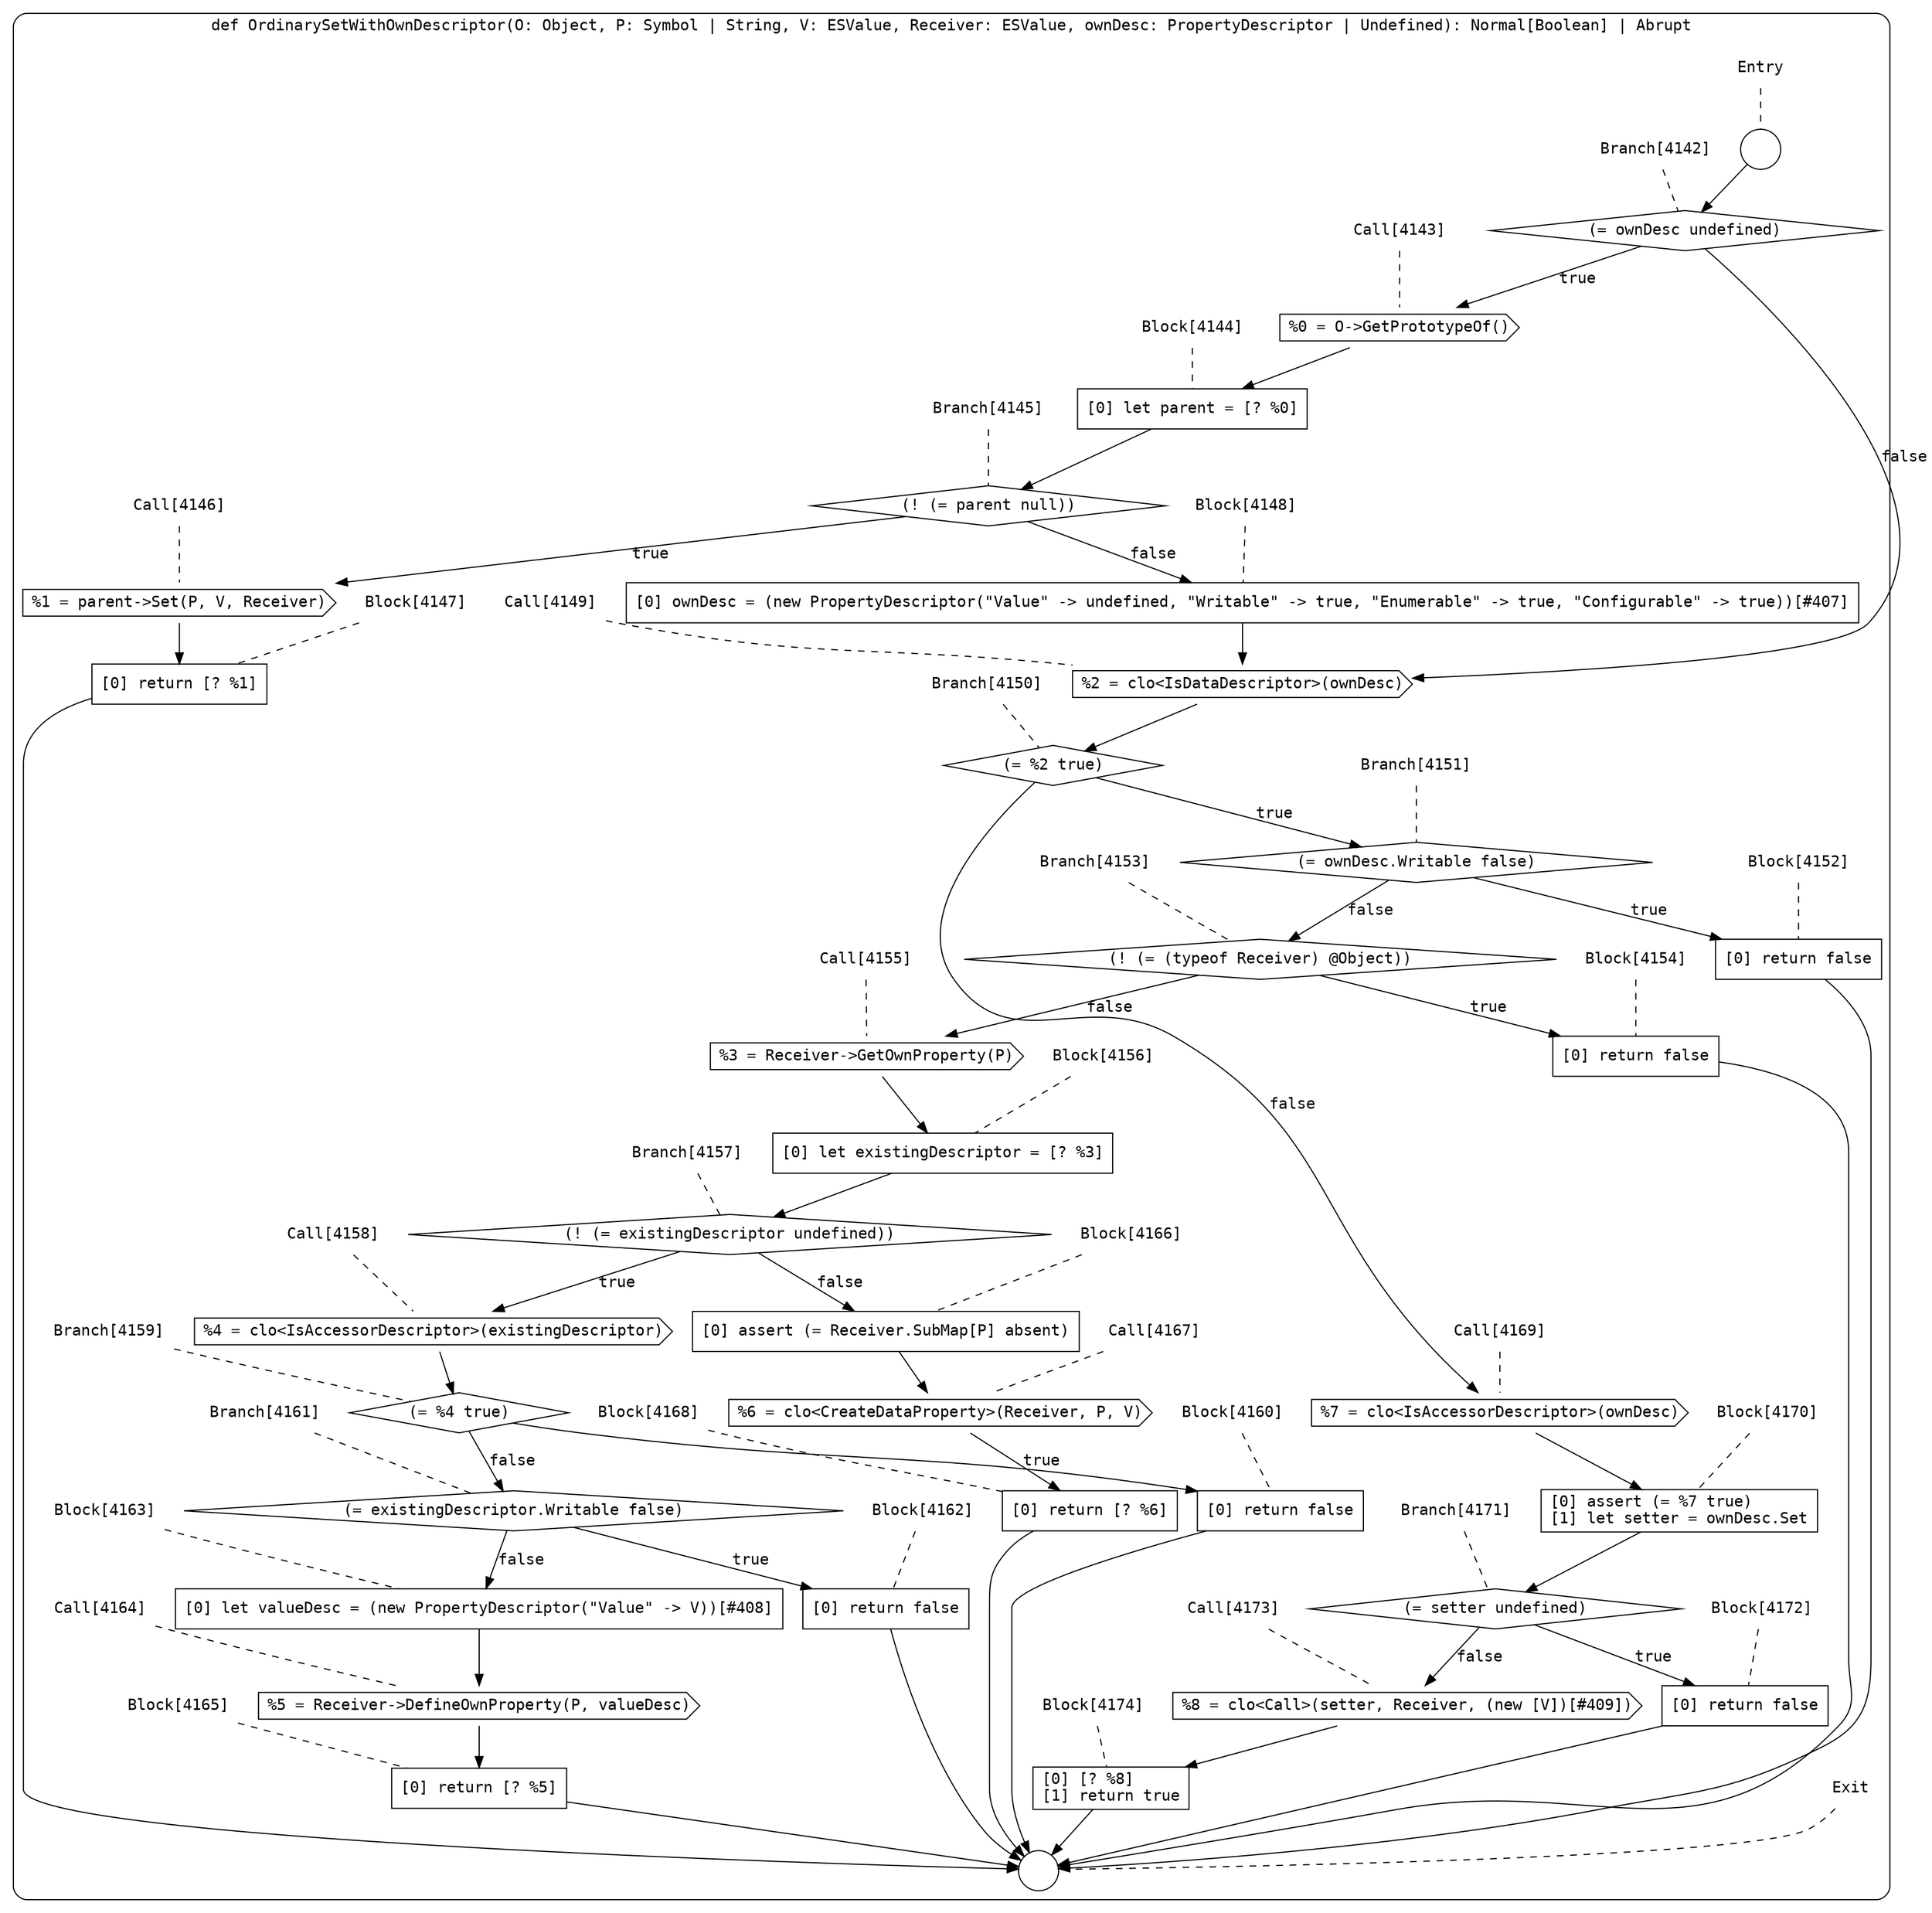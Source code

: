 digraph {
  graph [fontname = "Consolas"]
  node [fontname = "Consolas"]
  edge [fontname = "Consolas"]
  subgraph cluster1067 {
    label = "def OrdinarySetWithOwnDescriptor(O: Object, P: Symbol | String, V: ESValue, Receiver: ESValue, ownDesc: PropertyDescriptor | Undefined): Normal[Boolean] | Abrupt"
    style = rounded
    cluster1067_entry_name [shape=none, label=<<font color="black">Entry</font>>]
    cluster1067_entry_name -> cluster1067_entry [arrowhead=none, color="black", style=dashed]
    cluster1067_entry [shape=circle label=" " color="black" fillcolor="white" style=filled]
    cluster1067_entry -> node4142 [color="black"]
    cluster1067_exit_name [shape=none, label=<<font color="black">Exit</font>>]
    cluster1067_exit_name -> cluster1067_exit [arrowhead=none, color="black", style=dashed]
    cluster1067_exit [shape=circle label=" " color="black" fillcolor="white" style=filled]
    node4142_name [shape=none, label=<<font color="black">Branch[4142]</font>>]
    node4142_name -> node4142 [arrowhead=none, color="black", style=dashed]
    node4142 [shape=diamond, label=<<font color="black">(= ownDesc undefined)</font>> color="black" fillcolor="white", style=filled]
    node4142 -> node4143 [label=<<font color="black">true</font>> color="black"]
    node4142 -> node4149 [label=<<font color="black">false</font>> color="black"]
    node4143_name [shape=none, label=<<font color="black">Call[4143]</font>>]
    node4143_name -> node4143 [arrowhead=none, color="black", style=dashed]
    node4143 [shape=cds, label=<<font color="black">%0 = O-&gt;GetPrototypeOf()</font>> color="black" fillcolor="white", style=filled]
    node4143 -> node4144 [color="black"]
    node4149_name [shape=none, label=<<font color="black">Call[4149]</font>>]
    node4149_name -> node4149 [arrowhead=none, color="black", style=dashed]
    node4149 [shape=cds, label=<<font color="black">%2 = clo&lt;IsDataDescriptor&gt;(ownDesc)</font>> color="black" fillcolor="white", style=filled]
    node4149 -> node4150 [color="black"]
    node4144_name [shape=none, label=<<font color="black">Block[4144]</font>>]
    node4144_name -> node4144 [arrowhead=none, color="black", style=dashed]
    node4144 [shape=box, label=<<font color="black">[0] let parent = [? %0]<BR ALIGN="LEFT"/></font>> color="black" fillcolor="white", style=filled]
    node4144 -> node4145 [color="black"]
    node4150_name [shape=none, label=<<font color="black">Branch[4150]</font>>]
    node4150_name -> node4150 [arrowhead=none, color="black", style=dashed]
    node4150 [shape=diamond, label=<<font color="black">(= %2 true)</font>> color="black" fillcolor="white", style=filled]
    node4150 -> node4151 [label=<<font color="black">true</font>> color="black"]
    node4150 -> node4169 [label=<<font color="black">false</font>> color="black"]
    node4145_name [shape=none, label=<<font color="black">Branch[4145]</font>>]
    node4145_name -> node4145 [arrowhead=none, color="black", style=dashed]
    node4145 [shape=diamond, label=<<font color="black">(! (= parent null))</font>> color="black" fillcolor="white", style=filled]
    node4145 -> node4146 [label=<<font color="black">true</font>> color="black"]
    node4145 -> node4148 [label=<<font color="black">false</font>> color="black"]
    node4151_name [shape=none, label=<<font color="black">Branch[4151]</font>>]
    node4151_name -> node4151 [arrowhead=none, color="black", style=dashed]
    node4151 [shape=diamond, label=<<font color="black">(= ownDesc.Writable false)</font>> color="black" fillcolor="white", style=filled]
    node4151 -> node4152 [label=<<font color="black">true</font>> color="black"]
    node4151 -> node4153 [label=<<font color="black">false</font>> color="black"]
    node4169_name [shape=none, label=<<font color="black">Call[4169]</font>>]
    node4169_name -> node4169 [arrowhead=none, color="black", style=dashed]
    node4169 [shape=cds, label=<<font color="black">%7 = clo&lt;IsAccessorDescriptor&gt;(ownDesc)</font>> color="black" fillcolor="white", style=filled]
    node4169 -> node4170 [color="black"]
    node4146_name [shape=none, label=<<font color="black">Call[4146]</font>>]
    node4146_name -> node4146 [arrowhead=none, color="black", style=dashed]
    node4146 [shape=cds, label=<<font color="black">%1 = parent-&gt;Set(P, V, Receiver)</font>> color="black" fillcolor="white", style=filled]
    node4146 -> node4147 [color="black"]
    node4148_name [shape=none, label=<<font color="black">Block[4148]</font>>]
    node4148_name -> node4148 [arrowhead=none, color="black", style=dashed]
    node4148 [shape=box, label=<<font color="black">[0] ownDesc = (new PropertyDescriptor(&quot;Value&quot; -&gt; undefined, &quot;Writable&quot; -&gt; true, &quot;Enumerable&quot; -&gt; true, &quot;Configurable&quot; -&gt; true))[#407]<BR ALIGN="LEFT"/></font>> color="black" fillcolor="white", style=filled]
    node4148 -> node4149 [color="black"]
    node4152_name [shape=none, label=<<font color="black">Block[4152]</font>>]
    node4152_name -> node4152 [arrowhead=none, color="black", style=dashed]
    node4152 [shape=box, label=<<font color="black">[0] return false<BR ALIGN="LEFT"/></font>> color="black" fillcolor="white", style=filled]
    node4152 -> cluster1067_exit [color="black"]
    node4153_name [shape=none, label=<<font color="black">Branch[4153]</font>>]
    node4153_name -> node4153 [arrowhead=none, color="black", style=dashed]
    node4153 [shape=diamond, label=<<font color="black">(! (= (typeof Receiver) @Object))</font>> color="black" fillcolor="white", style=filled]
    node4153 -> node4154 [label=<<font color="black">true</font>> color="black"]
    node4153 -> node4155 [label=<<font color="black">false</font>> color="black"]
    node4170_name [shape=none, label=<<font color="black">Block[4170]</font>>]
    node4170_name -> node4170 [arrowhead=none, color="black", style=dashed]
    node4170 [shape=box, label=<<font color="black">[0] assert (= %7 true)<BR ALIGN="LEFT"/>[1] let setter = ownDesc.Set<BR ALIGN="LEFT"/></font>> color="black" fillcolor="white", style=filled]
    node4170 -> node4171 [color="black"]
    node4147_name [shape=none, label=<<font color="black">Block[4147]</font>>]
    node4147_name -> node4147 [arrowhead=none, color="black", style=dashed]
    node4147 [shape=box, label=<<font color="black">[0] return [? %1]<BR ALIGN="LEFT"/></font>> color="black" fillcolor="white", style=filled]
    node4147 -> cluster1067_exit [color="black"]
    node4154_name [shape=none, label=<<font color="black">Block[4154]</font>>]
    node4154_name -> node4154 [arrowhead=none, color="black", style=dashed]
    node4154 [shape=box, label=<<font color="black">[0] return false<BR ALIGN="LEFT"/></font>> color="black" fillcolor="white", style=filled]
    node4154 -> cluster1067_exit [color="black"]
    node4155_name [shape=none, label=<<font color="black">Call[4155]</font>>]
    node4155_name -> node4155 [arrowhead=none, color="black", style=dashed]
    node4155 [shape=cds, label=<<font color="black">%3 = Receiver-&gt;GetOwnProperty(P)</font>> color="black" fillcolor="white", style=filled]
    node4155 -> node4156 [color="black"]
    node4171_name [shape=none, label=<<font color="black">Branch[4171]</font>>]
    node4171_name -> node4171 [arrowhead=none, color="black", style=dashed]
    node4171 [shape=diamond, label=<<font color="black">(= setter undefined)</font>> color="black" fillcolor="white", style=filled]
    node4171 -> node4172 [label=<<font color="black">true</font>> color="black"]
    node4171 -> node4173 [label=<<font color="black">false</font>> color="black"]
    node4156_name [shape=none, label=<<font color="black">Block[4156]</font>>]
    node4156_name -> node4156 [arrowhead=none, color="black", style=dashed]
    node4156 [shape=box, label=<<font color="black">[0] let existingDescriptor = [? %3]<BR ALIGN="LEFT"/></font>> color="black" fillcolor="white", style=filled]
    node4156 -> node4157 [color="black"]
    node4172_name [shape=none, label=<<font color="black">Block[4172]</font>>]
    node4172_name -> node4172 [arrowhead=none, color="black", style=dashed]
    node4172 [shape=box, label=<<font color="black">[0] return false<BR ALIGN="LEFT"/></font>> color="black" fillcolor="white", style=filled]
    node4172 -> cluster1067_exit [color="black"]
    node4173_name [shape=none, label=<<font color="black">Call[4173]</font>>]
    node4173_name -> node4173 [arrowhead=none, color="black", style=dashed]
    node4173 [shape=cds, label=<<font color="black">%8 = clo&lt;Call&gt;(setter, Receiver, (new [V])[#409])</font>> color="black" fillcolor="white", style=filled]
    node4173 -> node4174 [color="black"]
    node4157_name [shape=none, label=<<font color="black">Branch[4157]</font>>]
    node4157_name -> node4157 [arrowhead=none, color="black", style=dashed]
    node4157 [shape=diamond, label=<<font color="black">(! (= existingDescriptor undefined))</font>> color="black" fillcolor="white", style=filled]
    node4157 -> node4158 [label=<<font color="black">true</font>> color="black"]
    node4157 -> node4166 [label=<<font color="black">false</font>> color="black"]
    node4174_name [shape=none, label=<<font color="black">Block[4174]</font>>]
    node4174_name -> node4174 [arrowhead=none, color="black", style=dashed]
    node4174 [shape=box, label=<<font color="black">[0] [? %8]<BR ALIGN="LEFT"/>[1] return true<BR ALIGN="LEFT"/></font>> color="black" fillcolor="white", style=filled]
    node4174 -> cluster1067_exit [color="black"]
    node4158_name [shape=none, label=<<font color="black">Call[4158]</font>>]
    node4158_name -> node4158 [arrowhead=none, color="black", style=dashed]
    node4158 [shape=cds, label=<<font color="black">%4 = clo&lt;IsAccessorDescriptor&gt;(existingDescriptor)</font>> color="black" fillcolor="white", style=filled]
    node4158 -> node4159 [color="black"]
    node4166_name [shape=none, label=<<font color="black">Block[4166]</font>>]
    node4166_name -> node4166 [arrowhead=none, color="black", style=dashed]
    node4166 [shape=box, label=<<font color="black">[0] assert (= Receiver.SubMap[P] absent)<BR ALIGN="LEFT"/></font>> color="black" fillcolor="white", style=filled]
    node4166 -> node4167 [color="black"]
    node4159_name [shape=none, label=<<font color="black">Branch[4159]</font>>]
    node4159_name -> node4159 [arrowhead=none, color="black", style=dashed]
    node4159 [shape=diamond, label=<<font color="black">(= %4 true)</font>> color="black" fillcolor="white", style=filled]
    node4159 -> node4160 [label=<<font color="black">true</font>> color="black"]
    node4159 -> node4161 [label=<<font color="black">false</font>> color="black"]
    node4167_name [shape=none, label=<<font color="black">Call[4167]</font>>]
    node4167_name -> node4167 [arrowhead=none, color="black", style=dashed]
    node4167 [shape=cds, label=<<font color="black">%6 = clo&lt;CreateDataProperty&gt;(Receiver, P, V)</font>> color="black" fillcolor="white", style=filled]
    node4167 -> node4168 [color="black"]
    node4160_name [shape=none, label=<<font color="black">Block[4160]</font>>]
    node4160_name -> node4160 [arrowhead=none, color="black", style=dashed]
    node4160 [shape=box, label=<<font color="black">[0] return false<BR ALIGN="LEFT"/></font>> color="black" fillcolor="white", style=filled]
    node4160 -> cluster1067_exit [color="black"]
    node4161_name [shape=none, label=<<font color="black">Branch[4161]</font>>]
    node4161_name -> node4161 [arrowhead=none, color="black", style=dashed]
    node4161 [shape=diamond, label=<<font color="black">(= existingDescriptor.Writable false)</font>> color="black" fillcolor="white", style=filled]
    node4161 -> node4162 [label=<<font color="black">true</font>> color="black"]
    node4161 -> node4163 [label=<<font color="black">false</font>> color="black"]
    node4168_name [shape=none, label=<<font color="black">Block[4168]</font>>]
    node4168_name -> node4168 [arrowhead=none, color="black", style=dashed]
    node4168 [shape=box, label=<<font color="black">[0] return [? %6]<BR ALIGN="LEFT"/></font>> color="black" fillcolor="white", style=filled]
    node4168 -> cluster1067_exit [color="black"]
    node4162_name [shape=none, label=<<font color="black">Block[4162]</font>>]
    node4162_name -> node4162 [arrowhead=none, color="black", style=dashed]
    node4162 [shape=box, label=<<font color="black">[0] return false<BR ALIGN="LEFT"/></font>> color="black" fillcolor="white", style=filled]
    node4162 -> cluster1067_exit [color="black"]
    node4163_name [shape=none, label=<<font color="black">Block[4163]</font>>]
    node4163_name -> node4163 [arrowhead=none, color="black", style=dashed]
    node4163 [shape=box, label=<<font color="black">[0] let valueDesc = (new PropertyDescriptor(&quot;Value&quot; -&gt; V))[#408]<BR ALIGN="LEFT"/></font>> color="black" fillcolor="white", style=filled]
    node4163 -> node4164 [color="black"]
    node4164_name [shape=none, label=<<font color="black">Call[4164]</font>>]
    node4164_name -> node4164 [arrowhead=none, color="black", style=dashed]
    node4164 [shape=cds, label=<<font color="black">%5 = Receiver-&gt;DefineOwnProperty(P, valueDesc)</font>> color="black" fillcolor="white", style=filled]
    node4164 -> node4165 [color="black"]
    node4165_name [shape=none, label=<<font color="black">Block[4165]</font>>]
    node4165_name -> node4165 [arrowhead=none, color="black", style=dashed]
    node4165 [shape=box, label=<<font color="black">[0] return [? %5]<BR ALIGN="LEFT"/></font>> color="black" fillcolor="white", style=filled]
    node4165 -> cluster1067_exit [color="black"]
  }
}